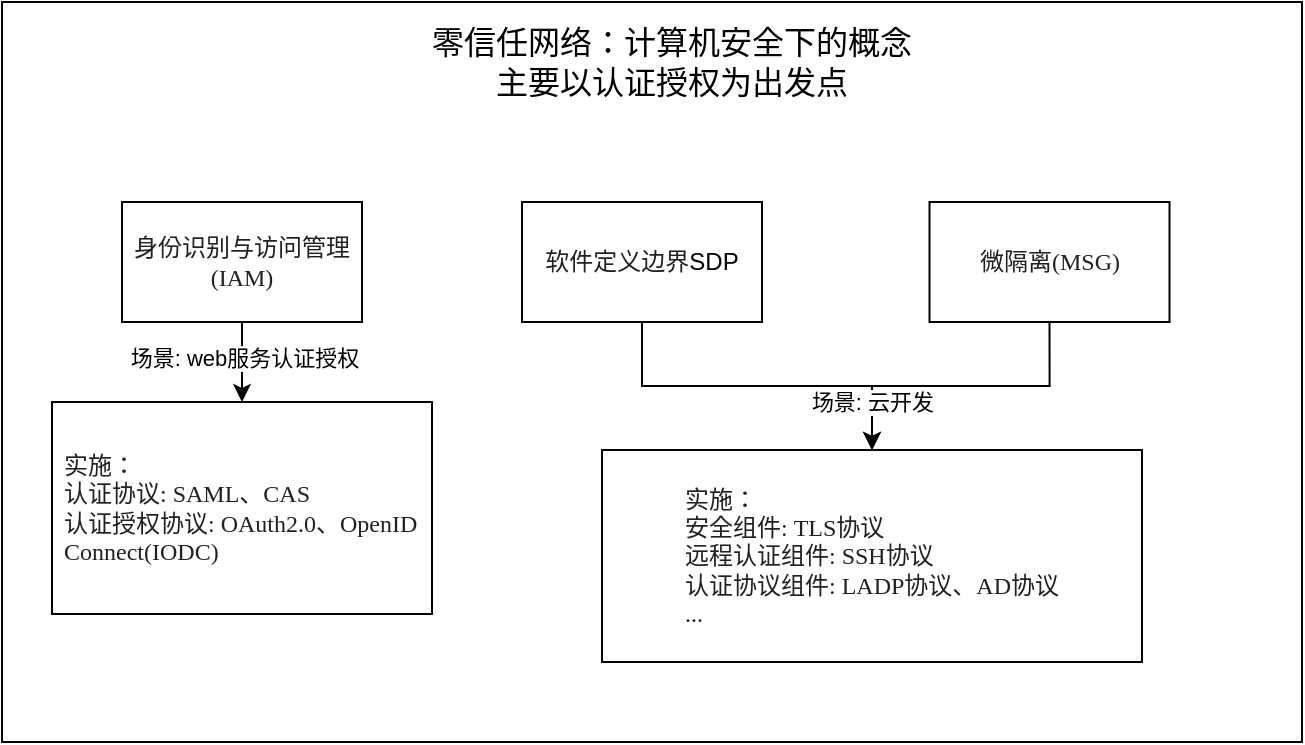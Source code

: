 <mxfile version="24.7.6">
  <diagram name="第 1 页" id="OO63edVG9dswbnCEk5Ap">
    <mxGraphModel dx="2074" dy="1121" grid="1" gridSize="10" guides="1" tooltips="1" connect="1" arrows="1" fold="1" page="1" pageScale="1" pageWidth="1169" pageHeight="827" math="0" shadow="0">
      <root>
        <mxCell id="0" />
        <mxCell id="1" parent="0" />
        <mxCell id="ZVcZQPWD4RDJLYESJRYW-1" value="" style="rounded=0;whiteSpace=wrap;html=1;" parent="1" vertex="1">
          <mxGeometry x="160" y="130" width="650" height="370" as="geometry" />
        </mxCell>
        <mxCell id="ZVcZQPWD4RDJLYESJRYW-2" value="&lt;font style=&quot;font-size: 16px;&quot;&gt;零信任网络：计算机安全下的概念&lt;br&gt;主要以认证授权为出发点&lt;/font&gt;" style="text;html=1;align=center;verticalAlign=middle;whiteSpace=wrap;rounded=0;" parent="1" vertex="1">
          <mxGeometry x="366.25" y="140" width="257.5" height="40" as="geometry" />
        </mxCell>
        <mxCell id="ZVcZQPWD4RDJLYESJRYW-7" style="edgeStyle=orthogonalEdgeStyle;rounded=0;orthogonalLoop=1;jettySize=auto;html=1;exitX=0.5;exitY=1;exitDx=0;exitDy=0;entryX=0.5;entryY=0;entryDx=0;entryDy=0;" parent="1" source="ZVcZQPWD4RDJLYESJRYW-3" target="ZVcZQPWD4RDJLYESJRYW-6" edge="1">
          <mxGeometry relative="1" as="geometry" />
        </mxCell>
        <mxCell id="ZVcZQPWD4RDJLYESJRYW-3" value="&lt;font style=&quot;font-size: 12px;&quot;&gt;&lt;span style=&quot;caret-color: rgb(32, 33, 36); color: rgb(32, 33, 36); font-family: &amp;quot;JetBrains Mono&amp;quot;, &amp;quot;Fira Code&amp;quot;, &amp;quot;Cascadia Code&amp;quot;, Menlo, &amp;quot;Ubuntu Mono&amp;quot;, Consolas, HYZhengYuan; orphans: 4; text-align: left; white-space-collapse: preserve; background-color: rgb(255, 255, 255);&quot;&gt;软件定义边界&lt;/span&gt;SDP&lt;/font&gt;" style="rounded=0;whiteSpace=wrap;html=1;" parent="1" vertex="1">
          <mxGeometry x="420" y="230" width="120" height="60" as="geometry" />
        </mxCell>
        <mxCell id="ZVcZQPWD4RDJLYESJRYW-11" style="edgeStyle=orthogonalEdgeStyle;rounded=0;orthogonalLoop=1;jettySize=auto;html=1;exitX=0.5;exitY=1;exitDx=0;exitDy=0;" parent="1" source="ZVcZQPWD4RDJLYESJRYW-4" target="ZVcZQPWD4RDJLYESJRYW-10" edge="1">
          <mxGeometry relative="1" as="geometry" />
        </mxCell>
        <mxCell id="ZVcZQPWD4RDJLYESJRYW-12" value="场景: web服务认证授权" style="edgeLabel;html=1;align=center;verticalAlign=middle;resizable=0;points=[];" parent="ZVcZQPWD4RDJLYESJRYW-11" vertex="1" connectable="0">
          <mxGeometry x="-0.1" y="1" relative="1" as="geometry">
            <mxPoint as="offset" />
          </mxGeometry>
        </mxCell>
        <mxCell id="ZVcZQPWD4RDJLYESJRYW-4" value="&lt;span style=&quot;caret-color: rgb(32, 33, 36); color: rgb(32, 33, 36); font-family: &amp;quot;JetBrains Mono&amp;quot;, &amp;quot;Fira Code&amp;quot;, &amp;quot;Cascadia Code&amp;quot;, Menlo, &amp;quot;Ubuntu Mono&amp;quot;, Consolas, HYZhengYuan; orphans: 4; text-align: left; white-space-collapse: preserve; background-color: rgb(255, 255, 255);&quot;&gt;&lt;font style=&quot;font-size: 12px;&quot;&gt;身份识别与访问管理(IAM)&lt;/font&gt;&lt;/span&gt;" style="rounded=0;whiteSpace=wrap;html=1;" parent="1" vertex="1">
          <mxGeometry x="220" y="230" width="120" height="60" as="geometry" />
        </mxCell>
        <mxCell id="ZVcZQPWD4RDJLYESJRYW-8" style="edgeStyle=orthogonalEdgeStyle;rounded=0;orthogonalLoop=1;jettySize=auto;html=1;exitX=0.5;exitY=1;exitDx=0;exitDy=0;" parent="1" source="ZVcZQPWD4RDJLYESJRYW-5" target="ZVcZQPWD4RDJLYESJRYW-6" edge="1">
          <mxGeometry relative="1" as="geometry" />
        </mxCell>
        <mxCell id="ZVcZQPWD4RDJLYESJRYW-9" value="场景: 云开发" style="edgeLabel;html=1;align=center;verticalAlign=middle;resizable=0;points=[];" parent="ZVcZQPWD4RDJLYESJRYW-8" vertex="1" connectable="0">
          <mxGeometry x="0.804" y="-1" relative="1" as="geometry">
            <mxPoint x="1" y="-9" as="offset" />
          </mxGeometry>
        </mxCell>
        <mxCell id="ZVcZQPWD4RDJLYESJRYW-5" value="&lt;span style=&quot;caret-color: rgb(32, 33, 36); color: rgb(32, 33, 36); font-family: &amp;quot;JetBrains Mono&amp;quot;, &amp;quot;Fira Code&amp;quot;, &amp;quot;Cascadia Code&amp;quot;, Menlo, &amp;quot;Ubuntu Mono&amp;quot;, Consolas, HYZhengYuan; orphans: 4; text-align: left; white-space-collapse: preserve; background-color: rgb(255, 255, 255);&quot;&gt;&lt;font style=&quot;font-size: 12px;&quot;&gt;微隔离(MSG)&lt;/font&gt;&lt;/span&gt;" style="rounded=0;whiteSpace=wrap;html=1;" parent="1" vertex="1">
          <mxGeometry x="623.75" y="230" width="120" height="60" as="geometry" />
        </mxCell>
        <mxCell id="ZVcZQPWD4RDJLYESJRYW-6" value="&lt;div style=&quot;orphans: 4; text-align: left;&quot;&gt;&lt;font face=&quot;JetBrains Mono, Fira Code, Cascadia Code, Menlo, Ubuntu Mono, Consolas, HYZhengYuan&quot; color=&quot;#202124&quot;&gt;&lt;span style=&quot;caret-color: rgb(32, 33, 36); white-space-collapse: preserve; background-color: rgb(255, 255, 255);&quot;&gt;实施：&lt;br/&gt;安全组件: TLS协议&lt;br&gt;远程认证组件: SSH协议&lt;br&gt;认证协议组件: LADP协议、AD协议&lt;br/&gt;...&lt;/span&gt;&lt;/font&gt;&lt;/div&gt;" style="rounded=0;whiteSpace=wrap;html=1;" parent="1" vertex="1">
          <mxGeometry x="460" y="354" width="270" height="106" as="geometry" />
        </mxCell>
        <mxCell id="ZVcZQPWD4RDJLYESJRYW-10" value="&lt;div style=&quot;orphans: 4; text-align: left;&quot;&gt;&lt;font face=&quot;JetBrains Mono, Fira Code, Cascadia Code, Menlo, Ubuntu Mono, Consolas, HYZhengYuan&quot; color=&quot;#202124&quot;&gt;&lt;span style=&quot;caret-color: rgb(32, 33, 36); white-space-collapse: preserve; background-color: rgb(255, 255, 255);&quot;&gt;实施：&lt;br&gt;认证协议: SAML、CAS&lt;br/&gt;认证授权协议: OAuth2.0、OpenID Connect(IODC)&lt;/span&gt;&lt;/font&gt;&lt;/div&gt;" style="rounded=0;whiteSpace=wrap;html=1;spacingLeft=5;" parent="1" vertex="1">
          <mxGeometry x="185" y="330" width="190" height="106" as="geometry" />
        </mxCell>
      </root>
    </mxGraphModel>
  </diagram>
</mxfile>
